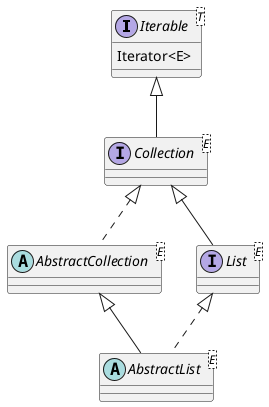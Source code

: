 @startuml
interface Iterable<T>{
 Iterator<E>
 }

interface Collection<E> extends Iterable
abstract class AbstractCollection<E> implements Collection
interface List<E> extends Collection
abstract class AbstractList<E>  extends AbstractCollection implements List

@enduml